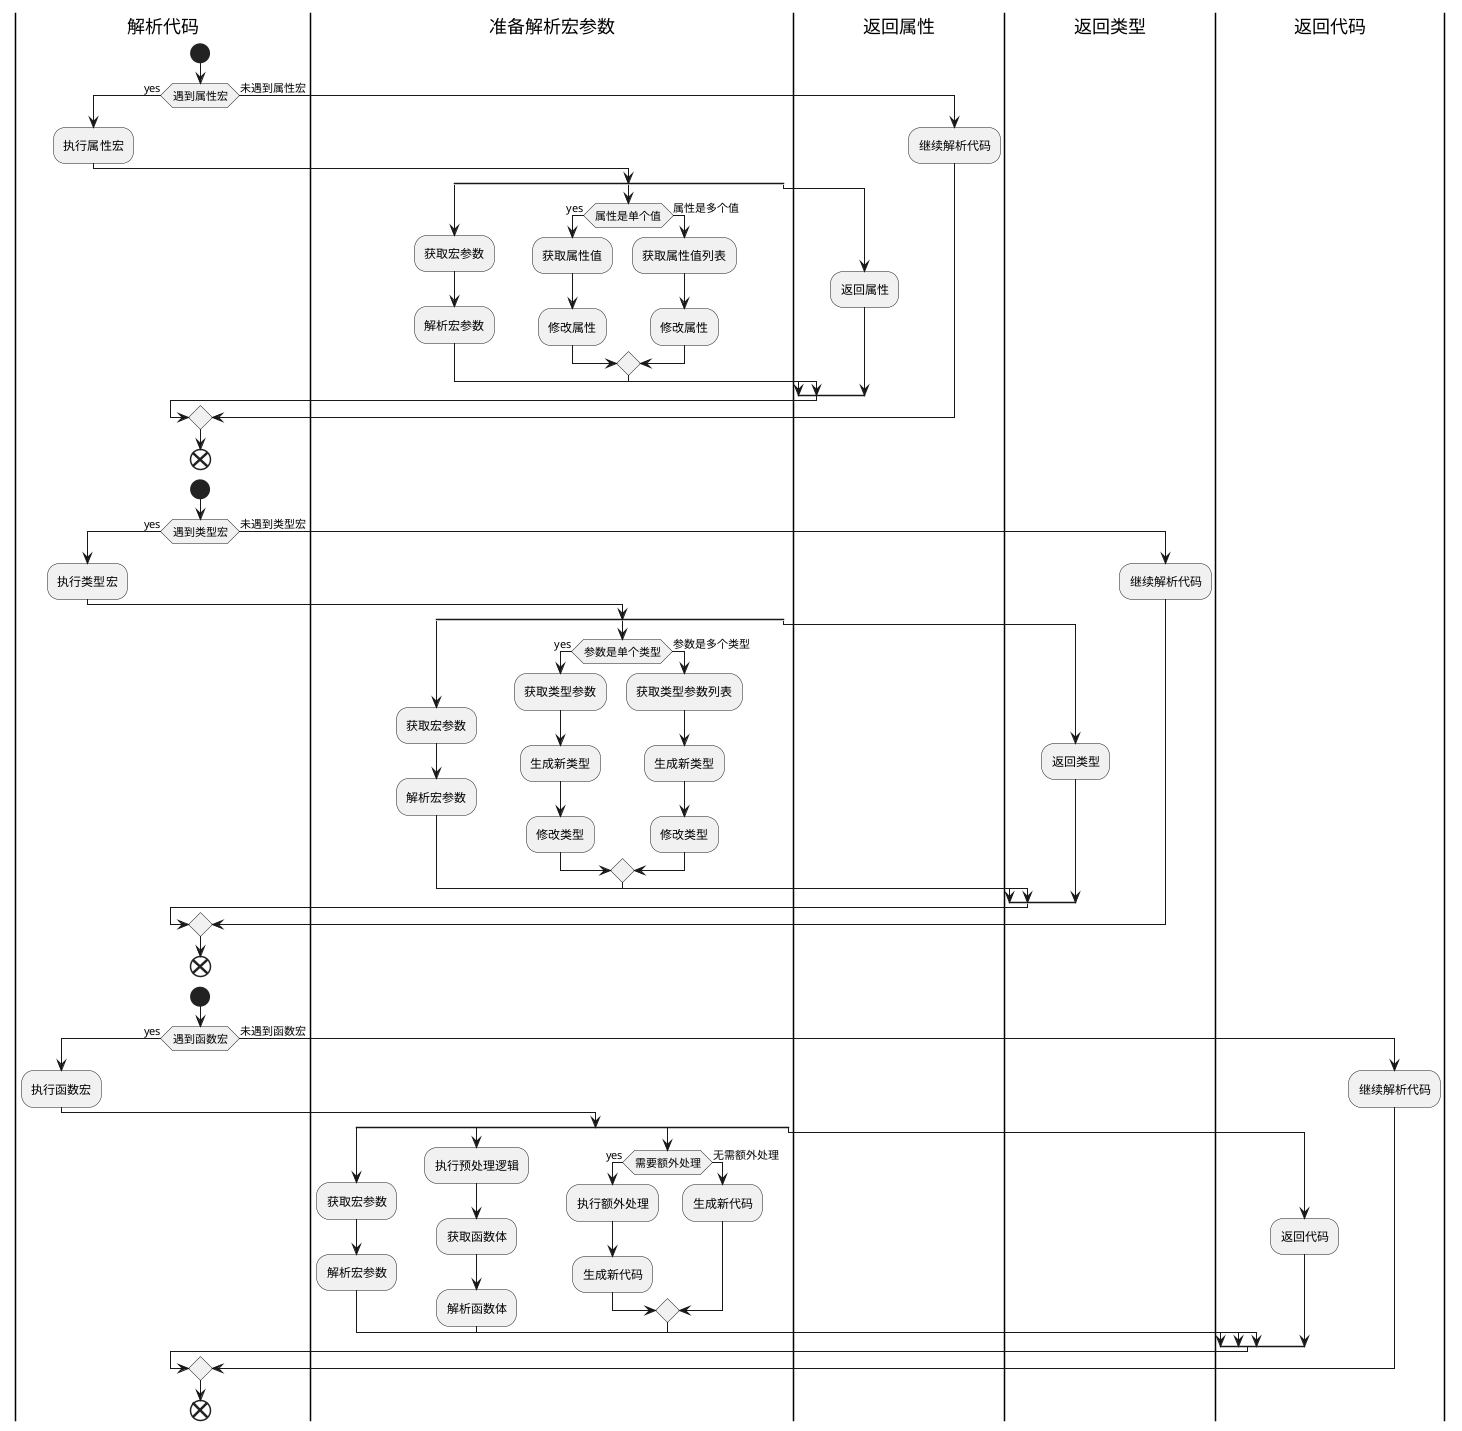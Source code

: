 @startuml
|解析代码|
start
if (遇到属性宏) then (yes)
  :执行属性宏;
  |准备解析宏参数|
  split
  :获取宏参数;
  :解析宏参数;
  split again
  if (属性是单个值) then (yes)
    :获取属性值;
    :修改属性;
  else (属性是多个值)
    :获取属性值列表;
    :修改属性;
  endif
  |返回属性|
  split again
  :返回属性;
  endsplit
else (未遇到属性宏)
  :继续解析代码;
endif
|解析代码|
end

start
if (遇到类型宏) then (yes)
  :执行类型宏;
  |准备解析宏参数|
  split
  :获取宏参数;
  :解析宏参数;
  split again
  if (参数是单个类型) then (yes)
    :获取类型参数;
    :生成新类型;
    :修改类型;
  else (参数是多个类型)
    :获取类型参数列表;
    :生成新类型;
    :修改类型;
  endif
  |返回类型|
  split again
  :返回类型;
  endsplit
else (未遇到类型宏)
  :继续解析代码;
  |解析代码|
endif
|解析代码|
end

|解析代码|
start
if (遇到函数宏) then (yes)
  :执行函数宏;
  |准备解析宏参数|
  split
  :获取宏参数;
  :解析宏参数;
  split again
  :执行预处理逻辑;
  :获取函数体;
  :解析函数体;
  split again
  if (需要额外处理) then (yes)
    :执行额外处理;
    :生成新代码;
  else (无需额外处理)
    :生成新代码;
  endif
  |返回代码|
  split again
  :返回代码;
  endsplit
else (未遇到函数宏)
  :继续解析代码;
  |解析代码|
endif
|解析代码|
end
@enduml